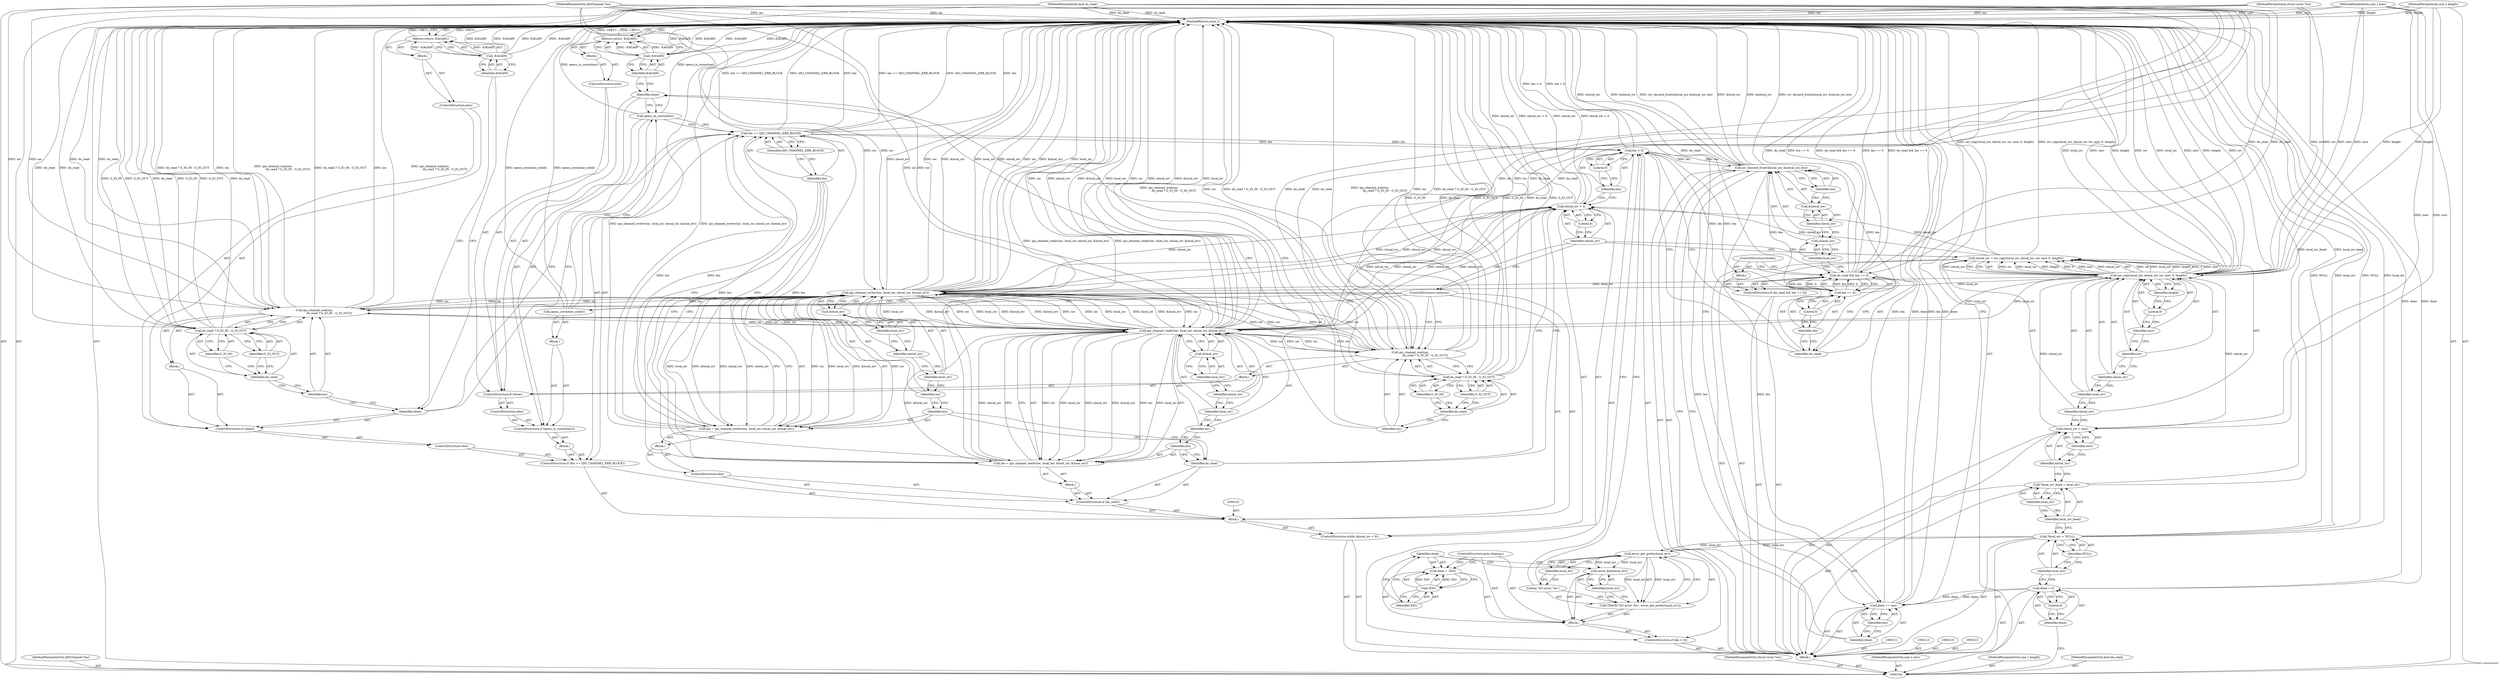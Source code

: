 digraph "1_qemu_ff82911cd3f69f028f2537825c9720ff78bc3f19_1" {
"1000236" [label="(MethodReturn,ssize_t)"];
"1000105" [label="(MethodParameterIn,QIOChannel *ioc)"];
"1000346" [label="(MethodParameterOut,QIOChannel *ioc)"];
"1000120" [label="(Call,*local_iov_head = local_iov)"];
"1000121" [label="(Identifier,local_iov_head)"];
"1000122" [label="(Identifier,local_iov)"];
"1000124" [label="(Call,nlocal_iov = niov)"];
"1000125" [label="(Identifier,nlocal_iov)"];
"1000126" [label="(Identifier,niov)"];
"1000129" [label="(Call,iov_copy(local_iov, nlocal_iov, iov, niov, 0, length))"];
"1000130" [label="(Identifier,local_iov)"];
"1000131" [label="(Identifier,nlocal_iov)"];
"1000127" [label="(Call,nlocal_iov = iov_copy(local_iov, nlocal_iov, iov, niov, 0, length))"];
"1000128" [label="(Identifier,nlocal_iov)"];
"1000132" [label="(Identifier,iov)"];
"1000133" [label="(Identifier,niov)"];
"1000134" [label="(Literal,0)"];
"1000135" [label="(Identifier,length)"];
"1000137" [label="(Call,nlocal_iov > 0)"];
"1000138" [label="(Identifier,nlocal_iov)"];
"1000139" [label="(Literal,0)"];
"1000136" [label="(ControlStructure,while (nlocal_iov > 0))"];
"1000140" [label="(Block,)"];
"1000143" [label="(Identifier,do_read)"];
"1000144" [label="(Block,)"];
"1000142" [label="(ControlStructure,if (do_read))"];
"1000145" [label="(Call,len = qio_channel_readv(ioc, local_iov, nlocal_iov, &local_err))"];
"1000146" [label="(Identifier,len)"];
"1000147" [label="(Call,qio_channel_readv(ioc, local_iov, nlocal_iov, &local_err))"];
"1000148" [label="(Identifier,ioc)"];
"1000149" [label="(Identifier,local_iov)"];
"1000150" [label="(Identifier,nlocal_iov)"];
"1000151" [label="(Call,&local_err)"];
"1000152" [label="(Identifier,local_err)"];
"1000153" [label="(ControlStructure,else)"];
"1000154" [label="(Block,)"];
"1000106" [label="(MethodParameterIn,struct iovec *iov)"];
"1000347" [label="(MethodParameterOut,struct iovec *iov)"];
"1000155" [label="(Call,len = qio_channel_writev(ioc, local_iov, nlocal_iov, &local_err))"];
"1000156" [label="(Identifier,len)"];
"1000157" [label="(Call,qio_channel_writev(ioc, local_iov, nlocal_iov, &local_err))"];
"1000158" [label="(Identifier,ioc)"];
"1000159" [label="(Identifier,local_iov)"];
"1000160" [label="(Identifier,nlocal_iov)"];
"1000161" [label="(Call,&local_err)"];
"1000162" [label="(Identifier,local_err)"];
"1000164" [label="(Call,len == QIO_CHANNEL_ERR_BLOCK)"];
"1000165" [label="(Identifier,len)"];
"1000166" [label="(Identifier,QIO_CHANNEL_ERR_BLOCK)"];
"1000167" [label="(Block,)"];
"1000163" [label="(ControlStructure,if (len == QIO_CHANNEL_ERR_BLOCK))"];
"1000168" [label="(ControlStructure,if (qemu_in_coroutine()))"];
"1000169" [label="(Call,qemu_in_coroutine())"];
"1000170" [label="(Block,)"];
"1000171" [label="(Call,qemu_coroutine_yield())"];
"1000172" [label="(ControlStructure,else)"];
"1000173" [label="(ControlStructure,if (done))"];
"1000174" [label="(Identifier,done)"];
"1000175" [label="(Block,)"];
"1000107" [label="(MethodParameterIn,size_t niov)"];
"1000348" [label="(MethodParameterOut,size_t niov)"];
"1000176" [label="(Call,qio_channel_wait(ioc,\n                                 do_read ? G_IO_IN : G_IO_OUT))"];
"1000177" [label="(Identifier,ioc)"];
"1000178" [label="(Call,do_read ? G_IO_IN : G_IO_OUT)"];
"1000179" [label="(Identifier,do_read)"];
"1000180" [label="(Identifier,G_IO_IN)"];
"1000181" [label="(Identifier,G_IO_OUT)"];
"1000182" [label="(ControlStructure,else)"];
"1000183" [label="(Block,)"];
"1000184" [label="(Return,return -EAGAIN;)"];
"1000185" [label="(Call,-EAGAIN)"];
"1000186" [label="(Identifier,EAGAIN)"];
"1000187" [label="(ControlStructure,else)"];
"1000188" [label="(ControlStructure,if (done))"];
"1000189" [label="(Identifier,done)"];
"1000190" [label="(Block,)"];
"1000191" [label="(Call,qio_channel_wait(ioc,\n                                 do_read ? G_IO_IN : G_IO_OUT))"];
"1000192" [label="(Identifier,ioc)"];
"1000193" [label="(Call,do_read ? G_IO_IN : G_IO_OUT)"];
"1000194" [label="(Identifier,do_read)"];
"1000195" [label="(Identifier,G_IO_IN)"];
"1000196" [label="(Identifier,G_IO_OUT)"];
"1000197" [label="(ControlStructure,else)"];
"1000198" [label="(Block,)"];
"1000108" [label="(MethodParameterIn,size_t length)"];
"1000349" [label="(MethodParameterOut,size_t length)"];
"1000199" [label="(Return,return -EAGAIN;)"];
"1000200" [label="(Call,-EAGAIN)"];
"1000201" [label="(Identifier,EAGAIN)"];
"1000202" [label="(ControlStructure,continue;)"];
"1000204" [label="(Call,len < 0)"];
"1000205" [label="(Identifier,len)"];
"1000206" [label="(Literal,0)"];
"1000207" [label="(Block,)"];
"1000203" [label="(ControlStructure,if (len < 0))"];
"1000208" [label="(Call,TRACE(\"I/O error: %s\", error_get_pretty(local_err)))"];
"1000209" [label="(Literal,\"I/O error: %s\")"];
"1000210" [label="(Call,error_get_pretty(local_err))"];
"1000211" [label="(Identifier,local_err)"];
"1000212" [label="(Call,error_free(local_err))"];
"1000213" [label="(Identifier,local_err)"];
"1000214" [label="(Call,done = -EIO)"];
"1000215" [label="(Identifier,done)"];
"1000216" [label="(Call,-EIO)"];
"1000217" [label="(Identifier,EIO)"];
"1000218" [label="(ControlStructure,goto cleanup;)"];
"1000109" [label="(MethodParameterIn,bool do_read)"];
"1000350" [label="(MethodParameterOut,bool do_read)"];
"1000220" [label="(Call,do_read && len == 0)"];
"1000221" [label="(Identifier,do_read)"];
"1000222" [label="(Call,len == 0)"];
"1000223" [label="(Identifier,len)"];
"1000224" [label="(Literal,0)"];
"1000225" [label="(Block,)"];
"1000219" [label="(ControlStructure,if (do_read && len == 0))"];
"1000226" [label="(ControlStructure,break;)"];
"1000228" [label="(Call,&local_iov)"];
"1000229" [label="(Identifier,local_iov)"];
"1000230" [label="(Call,&nlocal_iov)"];
"1000231" [label="(Identifier,nlocal_iov)"];
"1000232" [label="(Identifier,len)"];
"1000227" [label="(Call,iov_discard_front(&local_iov, &nlocal_iov, len))"];
"1000235" [label="(Identifier,len)"];
"1000233" [label="(Call,done += len)"];
"1000234" [label="(Identifier,done)"];
"1000110" [label="(Block,)"];
"1000112" [label="(Call,done = 0)"];
"1000113" [label="(Identifier,done)"];
"1000114" [label="(Literal,0)"];
"1000116" [label="(Call,*local_err = NULL)"];
"1000117" [label="(Identifier,local_err)"];
"1000118" [label="(Identifier,NULL)"];
"1000236" -> "1000104"  [label="AST: "];
"1000236" -> "1000184"  [label="CFG: "];
"1000236" -> "1000199"  [label="CFG: "];
"1000236" -> "1000233"  [label="CFG: "];
"1000184" -> "1000236"  [label="DDG: <RET>"];
"1000108" -> "1000236"  [label="DDG: length"];
"1000185" -> "1000236"  [label="DDG: -EAGAIN"];
"1000185" -> "1000236"  [label="DDG: EAGAIN"];
"1000178" -> "1000236"  [label="DDG: do_read"];
"1000178" -> "1000236"  [label="DDG: G_IO_OUT"];
"1000178" -> "1000236"  [label="DDG: G_IO_IN"];
"1000105" -> "1000236"  [label="DDG: ioc"];
"1000129" -> "1000236"  [label="DDG: iov"];
"1000129" -> "1000236"  [label="DDG: local_iov"];
"1000129" -> "1000236"  [label="DDG: niov"];
"1000129" -> "1000236"  [label="DDG: length"];
"1000116" -> "1000236"  [label="DDG: NULL"];
"1000116" -> "1000236"  [label="DDG: local_err"];
"1000137" -> "1000236"  [label="DDG: nlocal_iov"];
"1000137" -> "1000236"  [label="DDG: nlocal_iov > 0"];
"1000193" -> "1000236"  [label="DDG: G_IO_OUT"];
"1000193" -> "1000236"  [label="DDG: do_read"];
"1000193" -> "1000236"  [label="DDG: G_IO_IN"];
"1000176" -> "1000236"  [label="DDG: do_read ? G_IO_IN : G_IO_OUT"];
"1000176" -> "1000236"  [label="DDG: qio_channel_wait(ioc,\n                                 do_read ? G_IO_IN : G_IO_OUT)"];
"1000176" -> "1000236"  [label="DDG: ioc"];
"1000157" -> "1000236"  [label="DDG: local_iov"];
"1000157" -> "1000236"  [label="DDG: nlocal_iov"];
"1000157" -> "1000236"  [label="DDG: ioc"];
"1000157" -> "1000236"  [label="DDG: &local_err"];
"1000164" -> "1000236"  [label="DDG: len == QIO_CHANNEL_ERR_BLOCK"];
"1000164" -> "1000236"  [label="DDG: QIO_CHANNEL_ERR_BLOCK"];
"1000164" -> "1000236"  [label="DDG: len"];
"1000220" -> "1000236"  [label="DDG: do_read"];
"1000220" -> "1000236"  [label="DDG: len == 0"];
"1000220" -> "1000236"  [label="DDG: do_read && len == 0"];
"1000200" -> "1000236"  [label="DDG: EAGAIN"];
"1000200" -> "1000236"  [label="DDG: -EAGAIN"];
"1000227" -> "1000236"  [label="DDG: iov_discard_front(&local_iov, &nlocal_iov, len)"];
"1000227" -> "1000236"  [label="DDG: &local_iov"];
"1000227" -> "1000236"  [label="DDG: &nlocal_iov"];
"1000107" -> "1000236"  [label="DDG: niov"];
"1000147" -> "1000236"  [label="DDG: &local_err"];
"1000147" -> "1000236"  [label="DDG: local_iov"];
"1000147" -> "1000236"  [label="DDG: ioc"];
"1000147" -> "1000236"  [label="DDG: nlocal_iov"];
"1000169" -> "1000236"  [label="DDG: qemu_in_coroutine()"];
"1000233" -> "1000236"  [label="DDG: len"];
"1000233" -> "1000236"  [label="DDG: done"];
"1000155" -> "1000236"  [label="DDG: qio_channel_writev(ioc, local_iov, nlocal_iov, &local_err)"];
"1000127" -> "1000236"  [label="DDG: iov_copy(local_iov, nlocal_iov, iov, niov, 0, length)"];
"1000191" -> "1000236"  [label="DDG: qio_channel_wait(ioc,\n                                 do_read ? G_IO_IN : G_IO_OUT)"];
"1000191" -> "1000236"  [label="DDG: do_read ? G_IO_IN : G_IO_OUT"];
"1000191" -> "1000236"  [label="DDG: ioc"];
"1000120" -> "1000236"  [label="DDG: local_iov_head"];
"1000112" -> "1000236"  [label="DDG: done"];
"1000171" -> "1000236"  [label="DDG: qemu_coroutine_yield()"];
"1000145" -> "1000236"  [label="DDG: qio_channel_readv(ioc, local_iov, nlocal_iov, &local_err)"];
"1000106" -> "1000236"  [label="DDG: iov"];
"1000109" -> "1000236"  [label="DDG: do_read"];
"1000204" -> "1000236"  [label="DDG: len < 0"];
"1000199" -> "1000236"  [label="DDG: <RET>"];
"1000105" -> "1000104"  [label="AST: "];
"1000105" -> "1000236"  [label="DDG: ioc"];
"1000105" -> "1000147"  [label="DDG: ioc"];
"1000105" -> "1000157"  [label="DDG: ioc"];
"1000105" -> "1000176"  [label="DDG: ioc"];
"1000105" -> "1000191"  [label="DDG: ioc"];
"1000346" -> "1000104"  [label="AST: "];
"1000120" -> "1000110"  [label="AST: "];
"1000120" -> "1000122"  [label="CFG: "];
"1000121" -> "1000120"  [label="AST: "];
"1000122" -> "1000120"  [label="AST: "];
"1000125" -> "1000120"  [label="CFG: "];
"1000120" -> "1000236"  [label="DDG: local_iov_head"];
"1000121" -> "1000120"  [label="AST: "];
"1000121" -> "1000116"  [label="CFG: "];
"1000122" -> "1000121"  [label="CFG: "];
"1000122" -> "1000120"  [label="AST: "];
"1000122" -> "1000121"  [label="CFG: "];
"1000120" -> "1000122"  [label="CFG: "];
"1000124" -> "1000110"  [label="AST: "];
"1000124" -> "1000126"  [label="CFG: "];
"1000125" -> "1000124"  [label="AST: "];
"1000126" -> "1000124"  [label="AST: "];
"1000128" -> "1000124"  [label="CFG: "];
"1000107" -> "1000124"  [label="DDG: niov"];
"1000124" -> "1000129"  [label="DDG: nlocal_iov"];
"1000125" -> "1000124"  [label="AST: "];
"1000125" -> "1000120"  [label="CFG: "];
"1000126" -> "1000125"  [label="CFG: "];
"1000126" -> "1000124"  [label="AST: "];
"1000126" -> "1000125"  [label="CFG: "];
"1000124" -> "1000126"  [label="CFG: "];
"1000129" -> "1000127"  [label="AST: "];
"1000129" -> "1000135"  [label="CFG: "];
"1000130" -> "1000129"  [label="AST: "];
"1000131" -> "1000129"  [label="AST: "];
"1000132" -> "1000129"  [label="AST: "];
"1000133" -> "1000129"  [label="AST: "];
"1000134" -> "1000129"  [label="AST: "];
"1000135" -> "1000129"  [label="AST: "];
"1000127" -> "1000129"  [label="CFG: "];
"1000129" -> "1000236"  [label="DDG: iov"];
"1000129" -> "1000236"  [label="DDG: local_iov"];
"1000129" -> "1000236"  [label="DDG: niov"];
"1000129" -> "1000236"  [label="DDG: length"];
"1000129" -> "1000127"  [label="DDG: iov"];
"1000129" -> "1000127"  [label="DDG: local_iov"];
"1000129" -> "1000127"  [label="DDG: length"];
"1000129" -> "1000127"  [label="DDG: 0"];
"1000129" -> "1000127"  [label="DDG: niov"];
"1000129" -> "1000127"  [label="DDG: nlocal_iov"];
"1000124" -> "1000129"  [label="DDG: nlocal_iov"];
"1000106" -> "1000129"  [label="DDG: iov"];
"1000107" -> "1000129"  [label="DDG: niov"];
"1000108" -> "1000129"  [label="DDG: length"];
"1000129" -> "1000147"  [label="DDG: local_iov"];
"1000129" -> "1000157"  [label="DDG: local_iov"];
"1000130" -> "1000129"  [label="AST: "];
"1000130" -> "1000128"  [label="CFG: "];
"1000131" -> "1000130"  [label="CFG: "];
"1000131" -> "1000129"  [label="AST: "];
"1000131" -> "1000130"  [label="CFG: "];
"1000132" -> "1000131"  [label="CFG: "];
"1000127" -> "1000110"  [label="AST: "];
"1000127" -> "1000129"  [label="CFG: "];
"1000128" -> "1000127"  [label="AST: "];
"1000129" -> "1000127"  [label="AST: "];
"1000138" -> "1000127"  [label="CFG: "];
"1000127" -> "1000236"  [label="DDG: iov_copy(local_iov, nlocal_iov, iov, niov, 0, length)"];
"1000129" -> "1000127"  [label="DDG: iov"];
"1000129" -> "1000127"  [label="DDG: local_iov"];
"1000129" -> "1000127"  [label="DDG: length"];
"1000129" -> "1000127"  [label="DDG: 0"];
"1000129" -> "1000127"  [label="DDG: niov"];
"1000129" -> "1000127"  [label="DDG: nlocal_iov"];
"1000127" -> "1000137"  [label="DDG: nlocal_iov"];
"1000128" -> "1000127"  [label="AST: "];
"1000128" -> "1000124"  [label="CFG: "];
"1000130" -> "1000128"  [label="CFG: "];
"1000132" -> "1000129"  [label="AST: "];
"1000132" -> "1000131"  [label="CFG: "];
"1000133" -> "1000132"  [label="CFG: "];
"1000133" -> "1000129"  [label="AST: "];
"1000133" -> "1000132"  [label="CFG: "];
"1000134" -> "1000133"  [label="CFG: "];
"1000134" -> "1000129"  [label="AST: "];
"1000134" -> "1000133"  [label="CFG: "];
"1000135" -> "1000134"  [label="CFG: "];
"1000135" -> "1000129"  [label="AST: "];
"1000135" -> "1000134"  [label="CFG: "];
"1000129" -> "1000135"  [label="CFG: "];
"1000137" -> "1000136"  [label="AST: "];
"1000137" -> "1000139"  [label="CFG: "];
"1000138" -> "1000137"  [label="AST: "];
"1000139" -> "1000137"  [label="AST: "];
"1000143" -> "1000137"  [label="CFG: "];
"1000205" -> "1000137"  [label="CFG: "];
"1000137" -> "1000236"  [label="DDG: nlocal_iov"];
"1000137" -> "1000236"  [label="DDG: nlocal_iov > 0"];
"1000157" -> "1000137"  [label="DDG: nlocal_iov"];
"1000147" -> "1000137"  [label="DDG: nlocal_iov"];
"1000127" -> "1000137"  [label="DDG: nlocal_iov"];
"1000137" -> "1000147"  [label="DDG: nlocal_iov"];
"1000137" -> "1000157"  [label="DDG: nlocal_iov"];
"1000138" -> "1000137"  [label="AST: "];
"1000138" -> "1000202"  [label="CFG: "];
"1000138" -> "1000127"  [label="CFG: "];
"1000139" -> "1000138"  [label="CFG: "];
"1000139" -> "1000137"  [label="AST: "];
"1000139" -> "1000138"  [label="CFG: "];
"1000137" -> "1000139"  [label="CFG: "];
"1000136" -> "1000110"  [label="AST: "];
"1000137" -> "1000136"  [label="AST: "];
"1000140" -> "1000136"  [label="AST: "];
"1000140" -> "1000136"  [label="AST: "];
"1000141" -> "1000140"  [label="AST: "];
"1000142" -> "1000140"  [label="AST: "];
"1000163" -> "1000140"  [label="AST: "];
"1000202" -> "1000140"  [label="AST: "];
"1000143" -> "1000142"  [label="AST: "];
"1000143" -> "1000137"  [label="CFG: "];
"1000146" -> "1000143"  [label="CFG: "];
"1000156" -> "1000143"  [label="CFG: "];
"1000144" -> "1000142"  [label="AST: "];
"1000145" -> "1000144"  [label="AST: "];
"1000142" -> "1000140"  [label="AST: "];
"1000143" -> "1000142"  [label="AST: "];
"1000144" -> "1000142"  [label="AST: "];
"1000153" -> "1000142"  [label="AST: "];
"1000145" -> "1000144"  [label="AST: "];
"1000145" -> "1000147"  [label="CFG: "];
"1000146" -> "1000145"  [label="AST: "];
"1000147" -> "1000145"  [label="AST: "];
"1000165" -> "1000145"  [label="CFG: "];
"1000145" -> "1000236"  [label="DDG: qio_channel_readv(ioc, local_iov, nlocal_iov, &local_err)"];
"1000147" -> "1000145"  [label="DDG: ioc"];
"1000147" -> "1000145"  [label="DDG: local_iov"];
"1000147" -> "1000145"  [label="DDG: nlocal_iov"];
"1000147" -> "1000145"  [label="DDG: &local_err"];
"1000145" -> "1000164"  [label="DDG: len"];
"1000146" -> "1000145"  [label="AST: "];
"1000146" -> "1000143"  [label="CFG: "];
"1000148" -> "1000146"  [label="CFG: "];
"1000147" -> "1000145"  [label="AST: "];
"1000147" -> "1000151"  [label="CFG: "];
"1000148" -> "1000147"  [label="AST: "];
"1000149" -> "1000147"  [label="AST: "];
"1000150" -> "1000147"  [label="AST: "];
"1000151" -> "1000147"  [label="AST: "];
"1000145" -> "1000147"  [label="CFG: "];
"1000147" -> "1000236"  [label="DDG: &local_err"];
"1000147" -> "1000236"  [label="DDG: local_iov"];
"1000147" -> "1000236"  [label="DDG: ioc"];
"1000147" -> "1000236"  [label="DDG: nlocal_iov"];
"1000147" -> "1000137"  [label="DDG: nlocal_iov"];
"1000147" -> "1000145"  [label="DDG: ioc"];
"1000147" -> "1000145"  [label="DDG: local_iov"];
"1000147" -> "1000145"  [label="DDG: nlocal_iov"];
"1000147" -> "1000145"  [label="DDG: &local_err"];
"1000157" -> "1000147"  [label="DDG: ioc"];
"1000157" -> "1000147"  [label="DDG: local_iov"];
"1000157" -> "1000147"  [label="DDG: &local_err"];
"1000176" -> "1000147"  [label="DDG: ioc"];
"1000191" -> "1000147"  [label="DDG: ioc"];
"1000105" -> "1000147"  [label="DDG: ioc"];
"1000129" -> "1000147"  [label="DDG: local_iov"];
"1000137" -> "1000147"  [label="DDG: nlocal_iov"];
"1000147" -> "1000157"  [label="DDG: ioc"];
"1000147" -> "1000157"  [label="DDG: local_iov"];
"1000147" -> "1000157"  [label="DDG: &local_err"];
"1000147" -> "1000176"  [label="DDG: ioc"];
"1000147" -> "1000191"  [label="DDG: ioc"];
"1000148" -> "1000147"  [label="AST: "];
"1000148" -> "1000146"  [label="CFG: "];
"1000149" -> "1000148"  [label="CFG: "];
"1000149" -> "1000147"  [label="AST: "];
"1000149" -> "1000148"  [label="CFG: "];
"1000150" -> "1000149"  [label="CFG: "];
"1000150" -> "1000147"  [label="AST: "];
"1000150" -> "1000149"  [label="CFG: "];
"1000152" -> "1000150"  [label="CFG: "];
"1000151" -> "1000147"  [label="AST: "];
"1000151" -> "1000152"  [label="CFG: "];
"1000152" -> "1000151"  [label="AST: "];
"1000147" -> "1000151"  [label="CFG: "];
"1000152" -> "1000151"  [label="AST: "];
"1000152" -> "1000150"  [label="CFG: "];
"1000151" -> "1000152"  [label="CFG: "];
"1000153" -> "1000142"  [label="AST: "];
"1000154" -> "1000153"  [label="AST: "];
"1000154" -> "1000153"  [label="AST: "];
"1000155" -> "1000154"  [label="AST: "];
"1000106" -> "1000104"  [label="AST: "];
"1000106" -> "1000236"  [label="DDG: iov"];
"1000106" -> "1000129"  [label="DDG: iov"];
"1000347" -> "1000104"  [label="AST: "];
"1000155" -> "1000154"  [label="AST: "];
"1000155" -> "1000157"  [label="CFG: "];
"1000156" -> "1000155"  [label="AST: "];
"1000157" -> "1000155"  [label="AST: "];
"1000165" -> "1000155"  [label="CFG: "];
"1000155" -> "1000236"  [label="DDG: qio_channel_writev(ioc, local_iov, nlocal_iov, &local_err)"];
"1000157" -> "1000155"  [label="DDG: ioc"];
"1000157" -> "1000155"  [label="DDG: local_iov"];
"1000157" -> "1000155"  [label="DDG: nlocal_iov"];
"1000157" -> "1000155"  [label="DDG: &local_err"];
"1000155" -> "1000164"  [label="DDG: len"];
"1000156" -> "1000155"  [label="AST: "];
"1000156" -> "1000143"  [label="CFG: "];
"1000158" -> "1000156"  [label="CFG: "];
"1000157" -> "1000155"  [label="AST: "];
"1000157" -> "1000161"  [label="CFG: "];
"1000158" -> "1000157"  [label="AST: "];
"1000159" -> "1000157"  [label="AST: "];
"1000160" -> "1000157"  [label="AST: "];
"1000161" -> "1000157"  [label="AST: "];
"1000155" -> "1000157"  [label="CFG: "];
"1000157" -> "1000236"  [label="DDG: local_iov"];
"1000157" -> "1000236"  [label="DDG: nlocal_iov"];
"1000157" -> "1000236"  [label="DDG: ioc"];
"1000157" -> "1000236"  [label="DDG: &local_err"];
"1000157" -> "1000137"  [label="DDG: nlocal_iov"];
"1000157" -> "1000147"  [label="DDG: ioc"];
"1000157" -> "1000147"  [label="DDG: local_iov"];
"1000157" -> "1000147"  [label="DDG: &local_err"];
"1000157" -> "1000155"  [label="DDG: ioc"];
"1000157" -> "1000155"  [label="DDG: local_iov"];
"1000157" -> "1000155"  [label="DDG: nlocal_iov"];
"1000157" -> "1000155"  [label="DDG: &local_err"];
"1000147" -> "1000157"  [label="DDG: ioc"];
"1000147" -> "1000157"  [label="DDG: local_iov"];
"1000147" -> "1000157"  [label="DDG: &local_err"];
"1000176" -> "1000157"  [label="DDG: ioc"];
"1000191" -> "1000157"  [label="DDG: ioc"];
"1000105" -> "1000157"  [label="DDG: ioc"];
"1000129" -> "1000157"  [label="DDG: local_iov"];
"1000137" -> "1000157"  [label="DDG: nlocal_iov"];
"1000157" -> "1000176"  [label="DDG: ioc"];
"1000157" -> "1000191"  [label="DDG: ioc"];
"1000158" -> "1000157"  [label="AST: "];
"1000158" -> "1000156"  [label="CFG: "];
"1000159" -> "1000158"  [label="CFG: "];
"1000159" -> "1000157"  [label="AST: "];
"1000159" -> "1000158"  [label="CFG: "];
"1000160" -> "1000159"  [label="CFG: "];
"1000160" -> "1000157"  [label="AST: "];
"1000160" -> "1000159"  [label="CFG: "];
"1000162" -> "1000160"  [label="CFG: "];
"1000161" -> "1000157"  [label="AST: "];
"1000161" -> "1000162"  [label="CFG: "];
"1000162" -> "1000161"  [label="AST: "];
"1000157" -> "1000161"  [label="CFG: "];
"1000162" -> "1000161"  [label="AST: "];
"1000162" -> "1000160"  [label="CFG: "];
"1000161" -> "1000162"  [label="CFG: "];
"1000164" -> "1000163"  [label="AST: "];
"1000164" -> "1000166"  [label="CFG: "];
"1000165" -> "1000164"  [label="AST: "];
"1000166" -> "1000164"  [label="AST: "];
"1000169" -> "1000164"  [label="CFG: "];
"1000189" -> "1000164"  [label="CFG: "];
"1000164" -> "1000236"  [label="DDG: len == QIO_CHANNEL_ERR_BLOCK"];
"1000164" -> "1000236"  [label="DDG: QIO_CHANNEL_ERR_BLOCK"];
"1000164" -> "1000236"  [label="DDG: len"];
"1000155" -> "1000164"  [label="DDG: len"];
"1000145" -> "1000164"  [label="DDG: len"];
"1000164" -> "1000204"  [label="DDG: len"];
"1000165" -> "1000164"  [label="AST: "];
"1000165" -> "1000145"  [label="CFG: "];
"1000165" -> "1000155"  [label="CFG: "];
"1000166" -> "1000165"  [label="CFG: "];
"1000166" -> "1000164"  [label="AST: "];
"1000166" -> "1000165"  [label="CFG: "];
"1000164" -> "1000166"  [label="CFG: "];
"1000167" -> "1000163"  [label="AST: "];
"1000168" -> "1000167"  [label="AST: "];
"1000163" -> "1000140"  [label="AST: "];
"1000164" -> "1000163"  [label="AST: "];
"1000167" -> "1000163"  [label="AST: "];
"1000187" -> "1000163"  [label="AST: "];
"1000168" -> "1000167"  [label="AST: "];
"1000169" -> "1000168"  [label="AST: "];
"1000170" -> "1000168"  [label="AST: "];
"1000172" -> "1000168"  [label="AST: "];
"1000169" -> "1000168"  [label="AST: "];
"1000169" -> "1000164"  [label="CFG: "];
"1000171" -> "1000169"  [label="CFG: "];
"1000174" -> "1000169"  [label="CFG: "];
"1000169" -> "1000236"  [label="DDG: qemu_in_coroutine()"];
"1000170" -> "1000168"  [label="AST: "];
"1000171" -> "1000170"  [label="AST: "];
"1000171" -> "1000170"  [label="AST: "];
"1000171" -> "1000169"  [label="CFG: "];
"1000202" -> "1000171"  [label="CFG: "];
"1000171" -> "1000236"  [label="DDG: qemu_coroutine_yield()"];
"1000172" -> "1000168"  [label="AST: "];
"1000173" -> "1000172"  [label="AST: "];
"1000173" -> "1000172"  [label="AST: "];
"1000174" -> "1000173"  [label="AST: "];
"1000175" -> "1000173"  [label="AST: "];
"1000182" -> "1000173"  [label="AST: "];
"1000174" -> "1000173"  [label="AST: "];
"1000174" -> "1000169"  [label="CFG: "];
"1000177" -> "1000174"  [label="CFG: "];
"1000186" -> "1000174"  [label="CFG: "];
"1000175" -> "1000173"  [label="AST: "];
"1000176" -> "1000175"  [label="AST: "];
"1000107" -> "1000104"  [label="AST: "];
"1000107" -> "1000236"  [label="DDG: niov"];
"1000107" -> "1000124"  [label="DDG: niov"];
"1000107" -> "1000129"  [label="DDG: niov"];
"1000348" -> "1000104"  [label="AST: "];
"1000176" -> "1000175"  [label="AST: "];
"1000176" -> "1000178"  [label="CFG: "];
"1000177" -> "1000176"  [label="AST: "];
"1000178" -> "1000176"  [label="AST: "];
"1000202" -> "1000176"  [label="CFG: "];
"1000176" -> "1000236"  [label="DDG: do_read ? G_IO_IN : G_IO_OUT"];
"1000176" -> "1000236"  [label="DDG: qio_channel_wait(ioc,\n                                 do_read ? G_IO_IN : G_IO_OUT)"];
"1000176" -> "1000236"  [label="DDG: ioc"];
"1000176" -> "1000147"  [label="DDG: ioc"];
"1000176" -> "1000157"  [label="DDG: ioc"];
"1000157" -> "1000176"  [label="DDG: ioc"];
"1000147" -> "1000176"  [label="DDG: ioc"];
"1000105" -> "1000176"  [label="DDG: ioc"];
"1000109" -> "1000176"  [label="DDG: do_read"];
"1000177" -> "1000176"  [label="AST: "];
"1000177" -> "1000174"  [label="CFG: "];
"1000179" -> "1000177"  [label="CFG: "];
"1000178" -> "1000176"  [label="AST: "];
"1000178" -> "1000180"  [label="CFG: "];
"1000178" -> "1000181"  [label="CFG: "];
"1000179" -> "1000178"  [label="AST: "];
"1000180" -> "1000178"  [label="AST: "];
"1000181" -> "1000178"  [label="AST: "];
"1000176" -> "1000178"  [label="CFG: "];
"1000178" -> "1000236"  [label="DDG: do_read"];
"1000178" -> "1000236"  [label="DDG: G_IO_OUT"];
"1000178" -> "1000236"  [label="DDG: G_IO_IN"];
"1000109" -> "1000178"  [label="DDG: do_read"];
"1000179" -> "1000178"  [label="AST: "];
"1000179" -> "1000177"  [label="CFG: "];
"1000180" -> "1000179"  [label="CFG: "];
"1000181" -> "1000179"  [label="CFG: "];
"1000180" -> "1000178"  [label="AST: "];
"1000180" -> "1000179"  [label="CFG: "];
"1000178" -> "1000180"  [label="CFG: "];
"1000181" -> "1000178"  [label="AST: "];
"1000181" -> "1000179"  [label="CFG: "];
"1000178" -> "1000181"  [label="CFG: "];
"1000182" -> "1000173"  [label="AST: "];
"1000183" -> "1000182"  [label="AST: "];
"1000183" -> "1000182"  [label="AST: "];
"1000184" -> "1000183"  [label="AST: "];
"1000184" -> "1000183"  [label="AST: "];
"1000184" -> "1000185"  [label="CFG: "];
"1000185" -> "1000184"  [label="AST: "];
"1000236" -> "1000184"  [label="CFG: "];
"1000184" -> "1000236"  [label="DDG: <RET>"];
"1000185" -> "1000184"  [label="DDG: -EAGAIN"];
"1000185" -> "1000184"  [label="AST: "];
"1000185" -> "1000186"  [label="CFG: "];
"1000186" -> "1000185"  [label="AST: "];
"1000184" -> "1000185"  [label="CFG: "];
"1000185" -> "1000236"  [label="DDG: -EAGAIN"];
"1000185" -> "1000236"  [label="DDG: EAGAIN"];
"1000185" -> "1000184"  [label="DDG: -EAGAIN"];
"1000186" -> "1000185"  [label="AST: "];
"1000186" -> "1000174"  [label="CFG: "];
"1000185" -> "1000186"  [label="CFG: "];
"1000187" -> "1000163"  [label="AST: "];
"1000188" -> "1000187"  [label="AST: "];
"1000188" -> "1000187"  [label="AST: "];
"1000189" -> "1000188"  [label="AST: "];
"1000190" -> "1000188"  [label="AST: "];
"1000197" -> "1000188"  [label="AST: "];
"1000189" -> "1000188"  [label="AST: "];
"1000189" -> "1000164"  [label="CFG: "];
"1000192" -> "1000189"  [label="CFG: "];
"1000201" -> "1000189"  [label="CFG: "];
"1000190" -> "1000188"  [label="AST: "];
"1000191" -> "1000190"  [label="AST: "];
"1000191" -> "1000190"  [label="AST: "];
"1000191" -> "1000193"  [label="CFG: "];
"1000192" -> "1000191"  [label="AST: "];
"1000193" -> "1000191"  [label="AST: "];
"1000202" -> "1000191"  [label="CFG: "];
"1000191" -> "1000236"  [label="DDG: qio_channel_wait(ioc,\n                                 do_read ? G_IO_IN : G_IO_OUT)"];
"1000191" -> "1000236"  [label="DDG: do_read ? G_IO_IN : G_IO_OUT"];
"1000191" -> "1000236"  [label="DDG: ioc"];
"1000191" -> "1000147"  [label="DDG: ioc"];
"1000191" -> "1000157"  [label="DDG: ioc"];
"1000157" -> "1000191"  [label="DDG: ioc"];
"1000147" -> "1000191"  [label="DDG: ioc"];
"1000105" -> "1000191"  [label="DDG: ioc"];
"1000109" -> "1000191"  [label="DDG: do_read"];
"1000192" -> "1000191"  [label="AST: "];
"1000192" -> "1000189"  [label="CFG: "];
"1000194" -> "1000192"  [label="CFG: "];
"1000193" -> "1000191"  [label="AST: "];
"1000193" -> "1000195"  [label="CFG: "];
"1000193" -> "1000196"  [label="CFG: "];
"1000194" -> "1000193"  [label="AST: "];
"1000195" -> "1000193"  [label="AST: "];
"1000196" -> "1000193"  [label="AST: "];
"1000191" -> "1000193"  [label="CFG: "];
"1000193" -> "1000236"  [label="DDG: G_IO_OUT"];
"1000193" -> "1000236"  [label="DDG: do_read"];
"1000193" -> "1000236"  [label="DDG: G_IO_IN"];
"1000109" -> "1000193"  [label="DDG: do_read"];
"1000194" -> "1000193"  [label="AST: "];
"1000194" -> "1000192"  [label="CFG: "];
"1000195" -> "1000194"  [label="CFG: "];
"1000196" -> "1000194"  [label="CFG: "];
"1000195" -> "1000193"  [label="AST: "];
"1000195" -> "1000194"  [label="CFG: "];
"1000193" -> "1000195"  [label="CFG: "];
"1000196" -> "1000193"  [label="AST: "];
"1000196" -> "1000194"  [label="CFG: "];
"1000193" -> "1000196"  [label="CFG: "];
"1000197" -> "1000188"  [label="AST: "];
"1000198" -> "1000197"  [label="AST: "];
"1000198" -> "1000197"  [label="AST: "];
"1000199" -> "1000198"  [label="AST: "];
"1000108" -> "1000104"  [label="AST: "];
"1000108" -> "1000236"  [label="DDG: length"];
"1000108" -> "1000129"  [label="DDG: length"];
"1000349" -> "1000104"  [label="AST: "];
"1000199" -> "1000198"  [label="AST: "];
"1000199" -> "1000200"  [label="CFG: "];
"1000200" -> "1000199"  [label="AST: "];
"1000236" -> "1000199"  [label="CFG: "];
"1000199" -> "1000236"  [label="DDG: <RET>"];
"1000200" -> "1000199"  [label="DDG: -EAGAIN"];
"1000200" -> "1000199"  [label="AST: "];
"1000200" -> "1000201"  [label="CFG: "];
"1000201" -> "1000200"  [label="AST: "];
"1000199" -> "1000200"  [label="CFG: "];
"1000200" -> "1000236"  [label="DDG: EAGAIN"];
"1000200" -> "1000236"  [label="DDG: -EAGAIN"];
"1000200" -> "1000199"  [label="DDG: -EAGAIN"];
"1000201" -> "1000200"  [label="AST: "];
"1000201" -> "1000189"  [label="CFG: "];
"1000200" -> "1000201"  [label="CFG: "];
"1000202" -> "1000140"  [label="AST: "];
"1000202" -> "1000171"  [label="CFG: "];
"1000202" -> "1000176"  [label="CFG: "];
"1000202" -> "1000191"  [label="CFG: "];
"1000138" -> "1000202"  [label="CFG: "];
"1000204" -> "1000203"  [label="AST: "];
"1000204" -> "1000206"  [label="CFG: "];
"1000205" -> "1000204"  [label="AST: "];
"1000206" -> "1000204"  [label="AST: "];
"1000209" -> "1000204"  [label="CFG: "];
"1000221" -> "1000204"  [label="CFG: "];
"1000204" -> "1000236"  [label="DDG: len < 0"];
"1000164" -> "1000204"  [label="DDG: len"];
"1000204" -> "1000222"  [label="DDG: len"];
"1000204" -> "1000227"  [label="DDG: len"];
"1000205" -> "1000204"  [label="AST: "];
"1000205" -> "1000137"  [label="CFG: "];
"1000206" -> "1000205"  [label="CFG: "];
"1000206" -> "1000204"  [label="AST: "];
"1000206" -> "1000205"  [label="CFG: "];
"1000204" -> "1000206"  [label="CFG: "];
"1000207" -> "1000203"  [label="AST: "];
"1000208" -> "1000207"  [label="AST: "];
"1000212" -> "1000207"  [label="AST: "];
"1000214" -> "1000207"  [label="AST: "];
"1000218" -> "1000207"  [label="AST: "];
"1000203" -> "1000110"  [label="AST: "];
"1000204" -> "1000203"  [label="AST: "];
"1000207" -> "1000203"  [label="AST: "];
"1000208" -> "1000207"  [label="AST: "];
"1000208" -> "1000210"  [label="CFG: "];
"1000209" -> "1000208"  [label="AST: "];
"1000210" -> "1000208"  [label="AST: "];
"1000213" -> "1000208"  [label="CFG: "];
"1000210" -> "1000208"  [label="DDG: local_err"];
"1000209" -> "1000208"  [label="AST: "];
"1000209" -> "1000204"  [label="CFG: "];
"1000211" -> "1000209"  [label="CFG: "];
"1000210" -> "1000208"  [label="AST: "];
"1000210" -> "1000211"  [label="CFG: "];
"1000211" -> "1000210"  [label="AST: "];
"1000208" -> "1000210"  [label="CFG: "];
"1000210" -> "1000208"  [label="DDG: local_err"];
"1000116" -> "1000210"  [label="DDG: local_err"];
"1000210" -> "1000212"  [label="DDG: local_err"];
"1000211" -> "1000210"  [label="AST: "];
"1000211" -> "1000209"  [label="CFG: "];
"1000210" -> "1000211"  [label="CFG: "];
"1000212" -> "1000207"  [label="AST: "];
"1000212" -> "1000213"  [label="CFG: "];
"1000213" -> "1000212"  [label="AST: "];
"1000215" -> "1000212"  [label="CFG: "];
"1000210" -> "1000212"  [label="DDG: local_err"];
"1000213" -> "1000212"  [label="AST: "];
"1000213" -> "1000208"  [label="CFG: "];
"1000212" -> "1000213"  [label="CFG: "];
"1000214" -> "1000207"  [label="AST: "];
"1000214" -> "1000216"  [label="CFG: "];
"1000215" -> "1000214"  [label="AST: "];
"1000216" -> "1000214"  [label="AST: "];
"1000218" -> "1000214"  [label="CFG: "];
"1000216" -> "1000214"  [label="DDG: EIO"];
"1000215" -> "1000214"  [label="AST: "];
"1000215" -> "1000212"  [label="CFG: "];
"1000217" -> "1000215"  [label="CFG: "];
"1000216" -> "1000214"  [label="AST: "];
"1000216" -> "1000217"  [label="CFG: "];
"1000217" -> "1000216"  [label="AST: "];
"1000214" -> "1000216"  [label="CFG: "];
"1000216" -> "1000214"  [label="DDG: EIO"];
"1000217" -> "1000216"  [label="AST: "];
"1000217" -> "1000215"  [label="CFG: "];
"1000216" -> "1000217"  [label="CFG: "];
"1000218" -> "1000207"  [label="AST: "];
"1000218" -> "1000214"  [label="CFG: "];
"1000109" -> "1000104"  [label="AST: "];
"1000109" -> "1000236"  [label="DDG: do_read"];
"1000109" -> "1000176"  [label="DDG: do_read"];
"1000109" -> "1000178"  [label="DDG: do_read"];
"1000109" -> "1000191"  [label="DDG: do_read"];
"1000109" -> "1000193"  [label="DDG: do_read"];
"1000109" -> "1000220"  [label="DDG: do_read"];
"1000350" -> "1000104"  [label="AST: "];
"1000220" -> "1000219"  [label="AST: "];
"1000220" -> "1000221"  [label="CFG: "];
"1000220" -> "1000222"  [label="CFG: "];
"1000221" -> "1000220"  [label="AST: "];
"1000222" -> "1000220"  [label="AST: "];
"1000226" -> "1000220"  [label="CFG: "];
"1000229" -> "1000220"  [label="CFG: "];
"1000220" -> "1000236"  [label="DDG: do_read"];
"1000220" -> "1000236"  [label="DDG: len == 0"];
"1000220" -> "1000236"  [label="DDG: do_read && len == 0"];
"1000109" -> "1000220"  [label="DDG: do_read"];
"1000222" -> "1000220"  [label="DDG: len"];
"1000222" -> "1000220"  [label="DDG: 0"];
"1000221" -> "1000220"  [label="AST: "];
"1000221" -> "1000204"  [label="CFG: "];
"1000223" -> "1000221"  [label="CFG: "];
"1000220" -> "1000221"  [label="CFG: "];
"1000222" -> "1000220"  [label="AST: "];
"1000222" -> "1000224"  [label="CFG: "];
"1000223" -> "1000222"  [label="AST: "];
"1000224" -> "1000222"  [label="AST: "];
"1000220" -> "1000222"  [label="CFG: "];
"1000222" -> "1000220"  [label="DDG: len"];
"1000222" -> "1000220"  [label="DDG: 0"];
"1000204" -> "1000222"  [label="DDG: len"];
"1000222" -> "1000227"  [label="DDG: len"];
"1000223" -> "1000222"  [label="AST: "];
"1000223" -> "1000221"  [label="CFG: "];
"1000224" -> "1000223"  [label="CFG: "];
"1000224" -> "1000222"  [label="AST: "];
"1000224" -> "1000223"  [label="CFG: "];
"1000222" -> "1000224"  [label="CFG: "];
"1000225" -> "1000219"  [label="AST: "];
"1000226" -> "1000225"  [label="AST: "];
"1000219" -> "1000110"  [label="AST: "];
"1000220" -> "1000219"  [label="AST: "];
"1000225" -> "1000219"  [label="AST: "];
"1000226" -> "1000225"  [label="AST: "];
"1000226" -> "1000220"  [label="CFG: "];
"1000228" -> "1000227"  [label="AST: "];
"1000228" -> "1000229"  [label="CFG: "];
"1000229" -> "1000228"  [label="AST: "];
"1000231" -> "1000228"  [label="CFG: "];
"1000229" -> "1000228"  [label="AST: "];
"1000229" -> "1000220"  [label="CFG: "];
"1000228" -> "1000229"  [label="CFG: "];
"1000230" -> "1000227"  [label="AST: "];
"1000230" -> "1000231"  [label="CFG: "];
"1000231" -> "1000230"  [label="AST: "];
"1000232" -> "1000230"  [label="CFG: "];
"1000231" -> "1000230"  [label="AST: "];
"1000231" -> "1000228"  [label="CFG: "];
"1000230" -> "1000231"  [label="CFG: "];
"1000232" -> "1000227"  [label="AST: "];
"1000232" -> "1000230"  [label="CFG: "];
"1000227" -> "1000232"  [label="CFG: "];
"1000227" -> "1000110"  [label="AST: "];
"1000227" -> "1000232"  [label="CFG: "];
"1000228" -> "1000227"  [label="AST: "];
"1000230" -> "1000227"  [label="AST: "];
"1000232" -> "1000227"  [label="AST: "];
"1000234" -> "1000227"  [label="CFG: "];
"1000227" -> "1000236"  [label="DDG: iov_discard_front(&local_iov, &nlocal_iov, len)"];
"1000227" -> "1000236"  [label="DDG: &local_iov"];
"1000227" -> "1000236"  [label="DDG: &nlocal_iov"];
"1000222" -> "1000227"  [label="DDG: len"];
"1000204" -> "1000227"  [label="DDG: len"];
"1000227" -> "1000233"  [label="DDG: len"];
"1000235" -> "1000233"  [label="AST: "];
"1000235" -> "1000234"  [label="CFG: "];
"1000233" -> "1000235"  [label="CFG: "];
"1000233" -> "1000110"  [label="AST: "];
"1000233" -> "1000235"  [label="CFG: "];
"1000234" -> "1000233"  [label="AST: "];
"1000235" -> "1000233"  [label="AST: "];
"1000236" -> "1000233"  [label="CFG: "];
"1000233" -> "1000236"  [label="DDG: len"];
"1000233" -> "1000236"  [label="DDG: done"];
"1000227" -> "1000233"  [label="DDG: len"];
"1000112" -> "1000233"  [label="DDG: done"];
"1000234" -> "1000233"  [label="AST: "];
"1000234" -> "1000227"  [label="CFG: "];
"1000235" -> "1000234"  [label="CFG: "];
"1000110" -> "1000104"  [label="AST: "];
"1000111" -> "1000110"  [label="AST: "];
"1000112" -> "1000110"  [label="AST: "];
"1000115" -> "1000110"  [label="AST: "];
"1000116" -> "1000110"  [label="AST: "];
"1000119" -> "1000110"  [label="AST: "];
"1000120" -> "1000110"  [label="AST: "];
"1000123" -> "1000110"  [label="AST: "];
"1000124" -> "1000110"  [label="AST: "];
"1000127" -> "1000110"  [label="AST: "];
"1000136" -> "1000110"  [label="AST: "];
"1000203" -> "1000110"  [label="AST: "];
"1000219" -> "1000110"  [label="AST: "];
"1000227" -> "1000110"  [label="AST: "];
"1000233" -> "1000110"  [label="AST: "];
"1000112" -> "1000110"  [label="AST: "];
"1000112" -> "1000114"  [label="CFG: "];
"1000113" -> "1000112"  [label="AST: "];
"1000114" -> "1000112"  [label="AST: "];
"1000117" -> "1000112"  [label="CFG: "];
"1000112" -> "1000236"  [label="DDG: done"];
"1000112" -> "1000233"  [label="DDG: done"];
"1000113" -> "1000112"  [label="AST: "];
"1000113" -> "1000104"  [label="CFG: "];
"1000114" -> "1000113"  [label="CFG: "];
"1000114" -> "1000112"  [label="AST: "];
"1000114" -> "1000113"  [label="CFG: "];
"1000112" -> "1000114"  [label="CFG: "];
"1000116" -> "1000110"  [label="AST: "];
"1000116" -> "1000118"  [label="CFG: "];
"1000117" -> "1000116"  [label="AST: "];
"1000118" -> "1000116"  [label="AST: "];
"1000121" -> "1000116"  [label="CFG: "];
"1000116" -> "1000236"  [label="DDG: NULL"];
"1000116" -> "1000236"  [label="DDG: local_err"];
"1000116" -> "1000210"  [label="DDG: local_err"];
"1000117" -> "1000116"  [label="AST: "];
"1000117" -> "1000112"  [label="CFG: "];
"1000118" -> "1000117"  [label="CFG: "];
"1000118" -> "1000116"  [label="AST: "];
"1000118" -> "1000117"  [label="CFG: "];
"1000116" -> "1000118"  [label="CFG: "];
}
